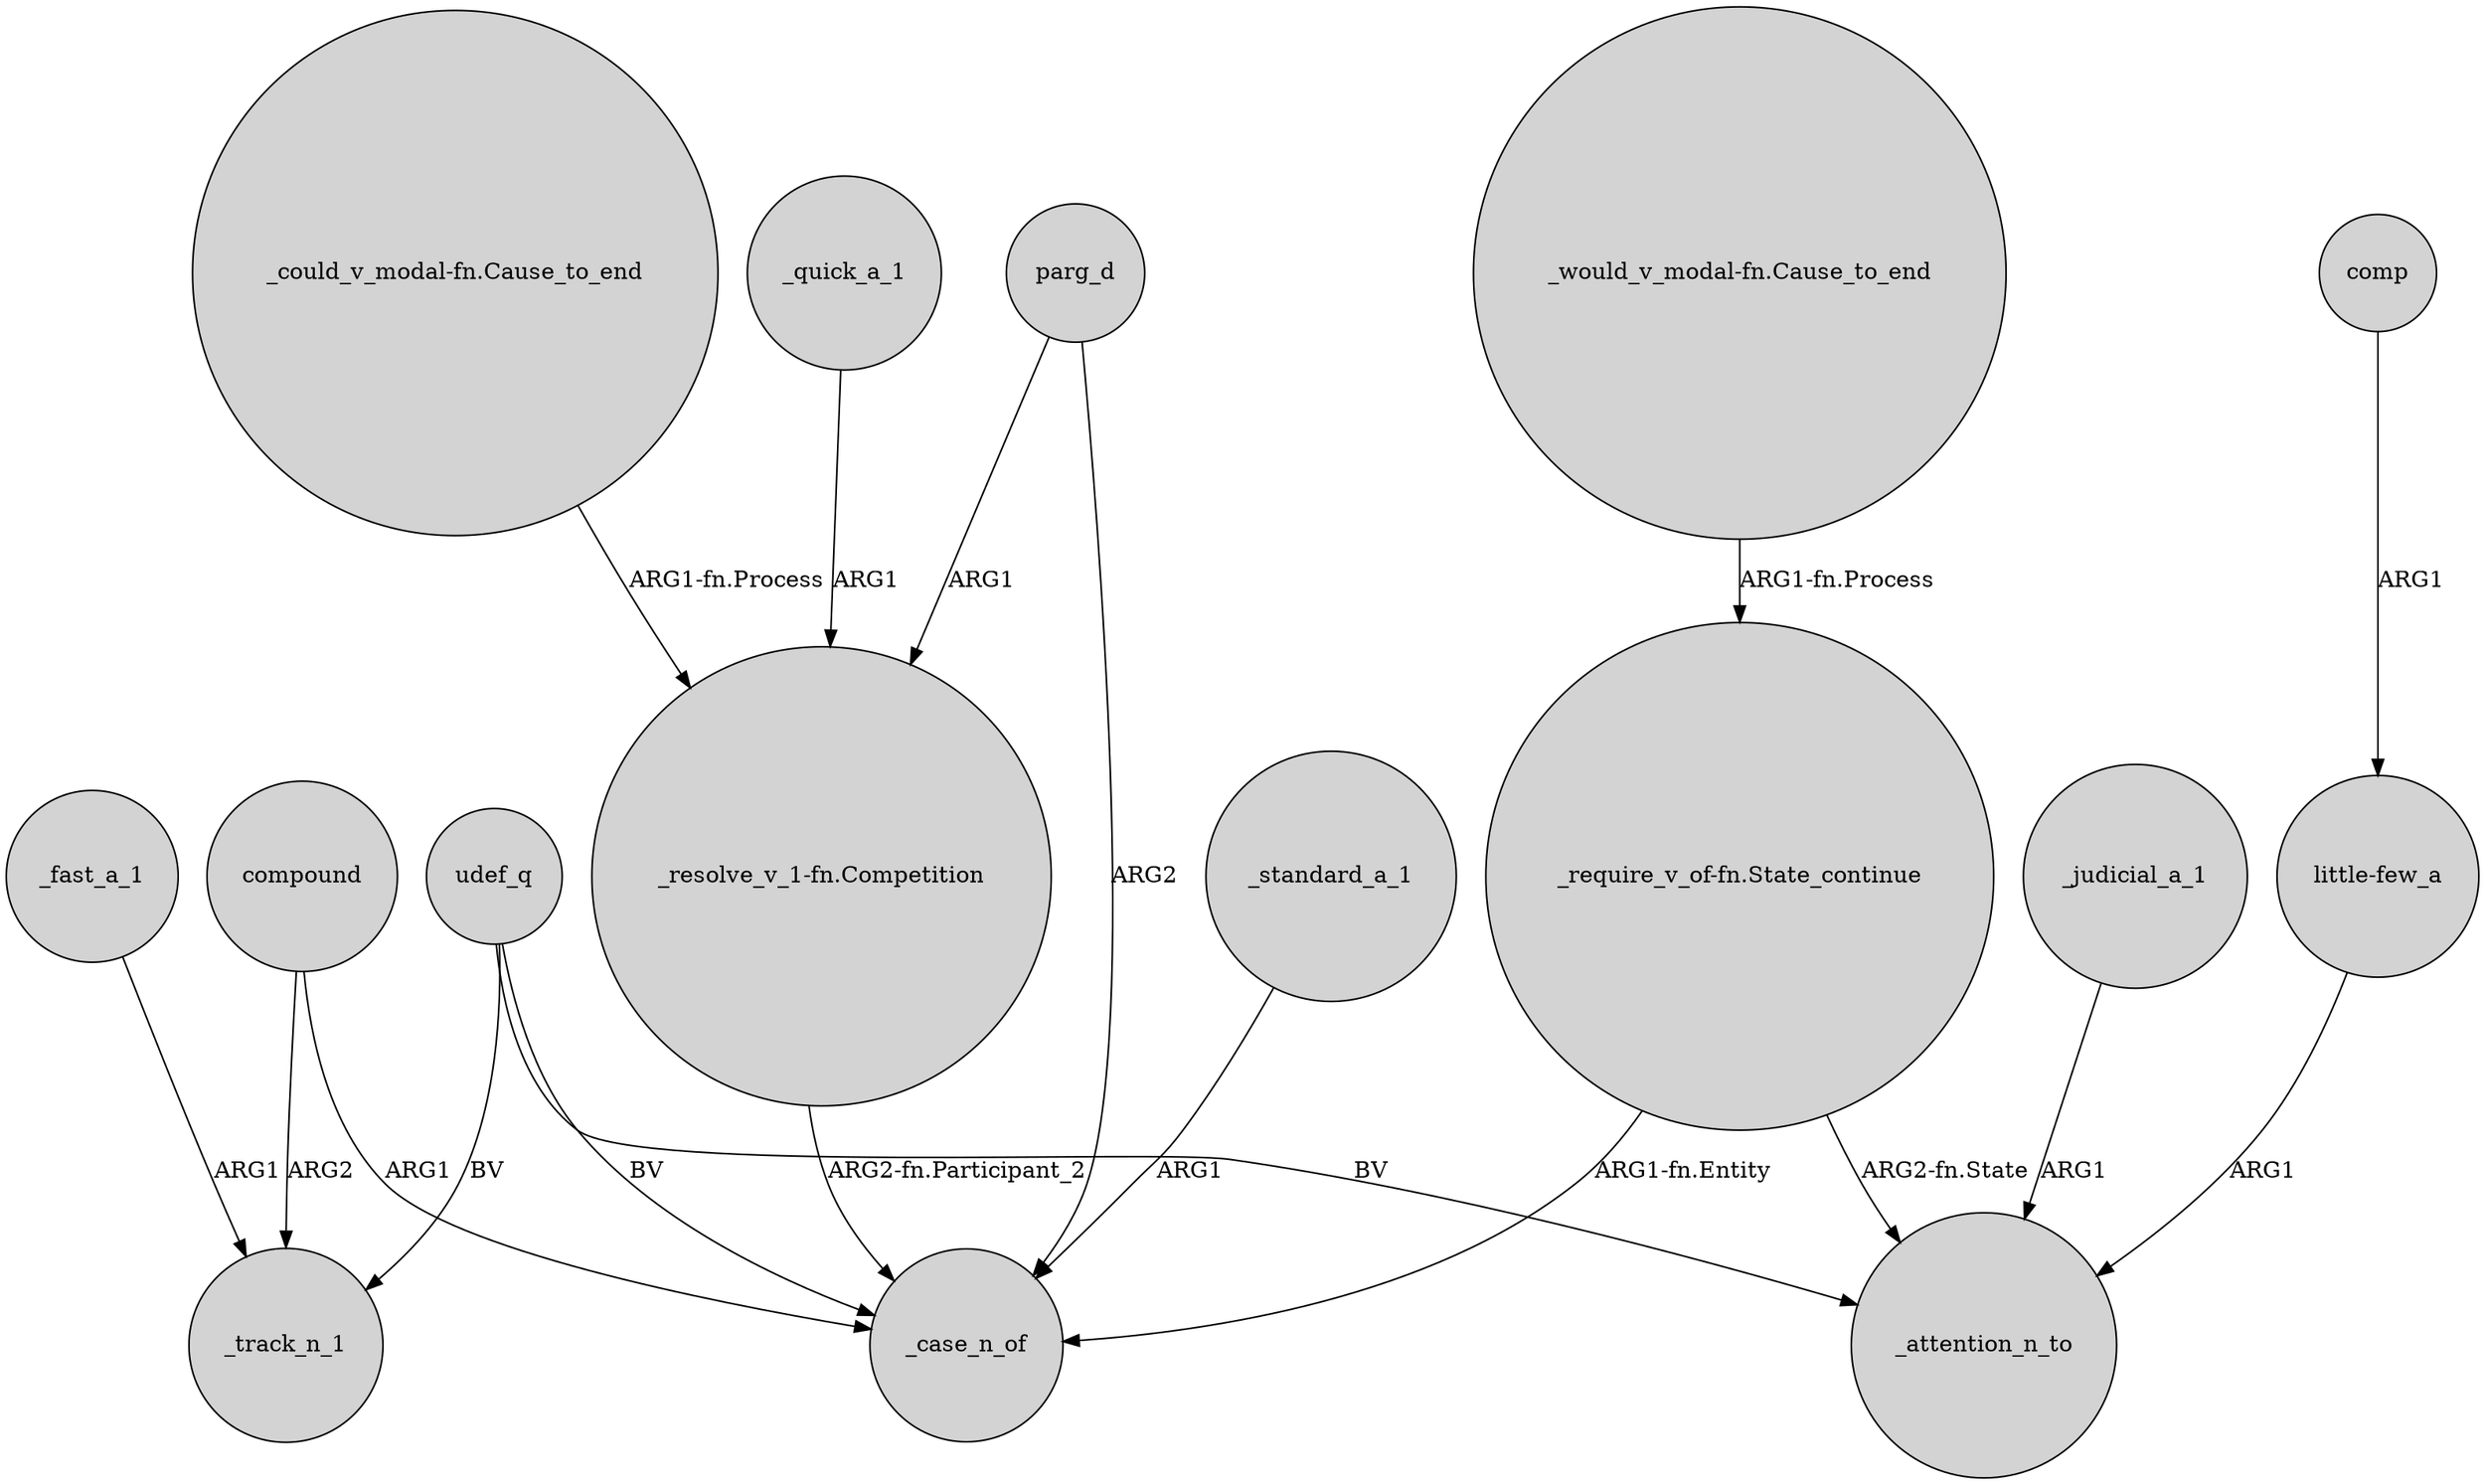 digraph {
	node [shape=circle style=filled]
	udef_q -> _case_n_of [label=BV]
	compound -> _track_n_1 [label=ARG2]
	_fast_a_1 -> _track_n_1 [label=ARG1]
	_judicial_a_1 -> _attention_n_to [label=ARG1]
	_quick_a_1 -> "_resolve_v_1-fn.Competition" [label=ARG1]
	compound -> _case_n_of [label=ARG1]
	"little-few_a" -> _attention_n_to [label=ARG1]
	"_require_v_of-fn.State_continue" -> _attention_n_to [label="ARG2-fn.State"]
	udef_q -> _track_n_1 [label=BV]
	"_require_v_of-fn.State_continue" -> _case_n_of [label="ARG1-fn.Entity"]
	"_resolve_v_1-fn.Competition" -> _case_n_of [label="ARG2-fn.Participant_2"]
	_standard_a_1 -> _case_n_of [label=ARG1]
	"_would_v_modal-fn.Cause_to_end" -> "_require_v_of-fn.State_continue" [label="ARG1-fn.Process"]
	parg_d -> "_resolve_v_1-fn.Competition" [label=ARG1]
	udef_q -> _attention_n_to [label=BV]
	"_could_v_modal-fn.Cause_to_end" -> "_resolve_v_1-fn.Competition" [label="ARG1-fn.Process"]
	comp -> "little-few_a" [label=ARG1]
	parg_d -> _case_n_of [label=ARG2]
}
